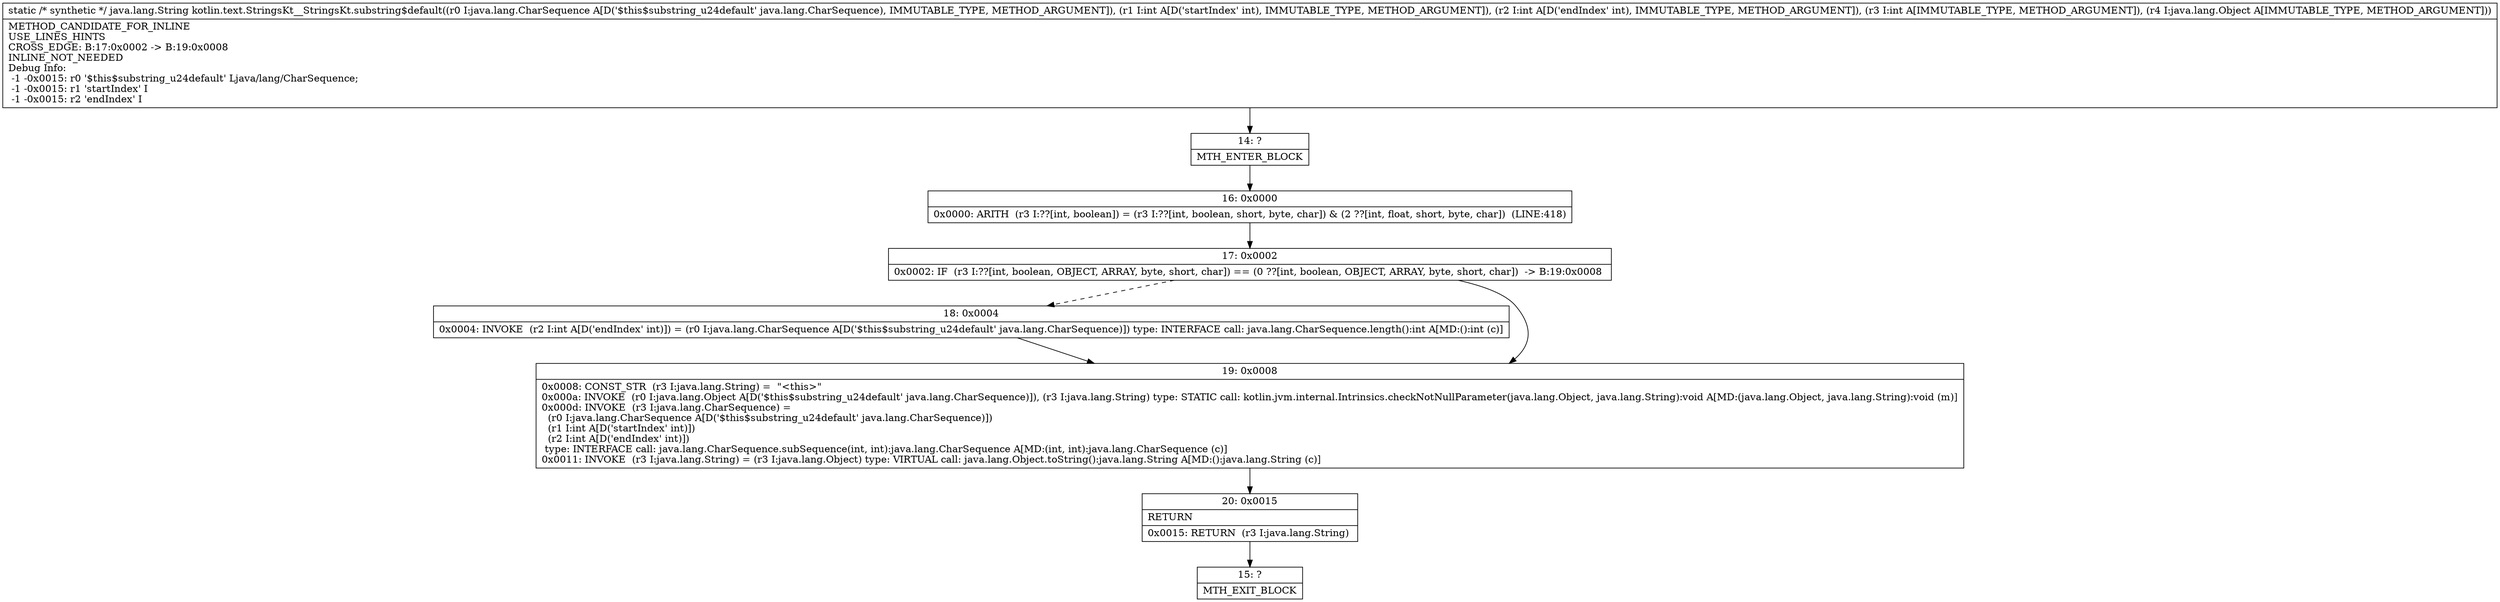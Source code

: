 digraph "CFG forkotlin.text.StringsKt__StringsKt.substring$default(Ljava\/lang\/CharSequence;IIILjava\/lang\/Object;)Ljava\/lang\/String;" {
Node_14 [shape=record,label="{14\:\ ?|MTH_ENTER_BLOCK\l}"];
Node_16 [shape=record,label="{16\:\ 0x0000|0x0000: ARITH  (r3 I:??[int, boolean]) = (r3 I:??[int, boolean, short, byte, char]) & (2 ??[int, float, short, byte, char])  (LINE:418)\l}"];
Node_17 [shape=record,label="{17\:\ 0x0002|0x0002: IF  (r3 I:??[int, boolean, OBJECT, ARRAY, byte, short, char]) == (0 ??[int, boolean, OBJECT, ARRAY, byte, short, char])  \-\> B:19:0x0008 \l}"];
Node_18 [shape=record,label="{18\:\ 0x0004|0x0004: INVOKE  (r2 I:int A[D('endIndex' int)]) = (r0 I:java.lang.CharSequence A[D('$this$substring_u24default' java.lang.CharSequence)]) type: INTERFACE call: java.lang.CharSequence.length():int A[MD:():int (c)]\l}"];
Node_19 [shape=record,label="{19\:\ 0x0008|0x0008: CONST_STR  (r3 I:java.lang.String) =  \"\<this\>\" \l0x000a: INVOKE  (r0 I:java.lang.Object A[D('$this$substring_u24default' java.lang.CharSequence)]), (r3 I:java.lang.String) type: STATIC call: kotlin.jvm.internal.Intrinsics.checkNotNullParameter(java.lang.Object, java.lang.String):void A[MD:(java.lang.Object, java.lang.String):void (m)]\l0x000d: INVOKE  (r3 I:java.lang.CharSequence) = \l  (r0 I:java.lang.CharSequence A[D('$this$substring_u24default' java.lang.CharSequence)])\l  (r1 I:int A[D('startIndex' int)])\l  (r2 I:int A[D('endIndex' int)])\l type: INTERFACE call: java.lang.CharSequence.subSequence(int, int):java.lang.CharSequence A[MD:(int, int):java.lang.CharSequence (c)]\l0x0011: INVOKE  (r3 I:java.lang.String) = (r3 I:java.lang.Object) type: VIRTUAL call: java.lang.Object.toString():java.lang.String A[MD:():java.lang.String (c)]\l}"];
Node_20 [shape=record,label="{20\:\ 0x0015|RETURN\l|0x0015: RETURN  (r3 I:java.lang.String) \l}"];
Node_15 [shape=record,label="{15\:\ ?|MTH_EXIT_BLOCK\l}"];
MethodNode[shape=record,label="{static \/* synthetic *\/ java.lang.String kotlin.text.StringsKt__StringsKt.substring$default((r0 I:java.lang.CharSequence A[D('$this$substring_u24default' java.lang.CharSequence), IMMUTABLE_TYPE, METHOD_ARGUMENT]), (r1 I:int A[D('startIndex' int), IMMUTABLE_TYPE, METHOD_ARGUMENT]), (r2 I:int A[D('endIndex' int), IMMUTABLE_TYPE, METHOD_ARGUMENT]), (r3 I:int A[IMMUTABLE_TYPE, METHOD_ARGUMENT]), (r4 I:java.lang.Object A[IMMUTABLE_TYPE, METHOD_ARGUMENT]))  | METHOD_CANDIDATE_FOR_INLINE\lUSE_LINES_HINTS\lCROSS_EDGE: B:17:0x0002 \-\> B:19:0x0008\lINLINE_NOT_NEEDED\lDebug Info:\l  \-1 \-0x0015: r0 '$this$substring_u24default' Ljava\/lang\/CharSequence;\l  \-1 \-0x0015: r1 'startIndex' I\l  \-1 \-0x0015: r2 'endIndex' I\l}"];
MethodNode -> Node_14;Node_14 -> Node_16;
Node_16 -> Node_17;
Node_17 -> Node_18[style=dashed];
Node_17 -> Node_19;
Node_18 -> Node_19;
Node_19 -> Node_20;
Node_20 -> Node_15;
}

